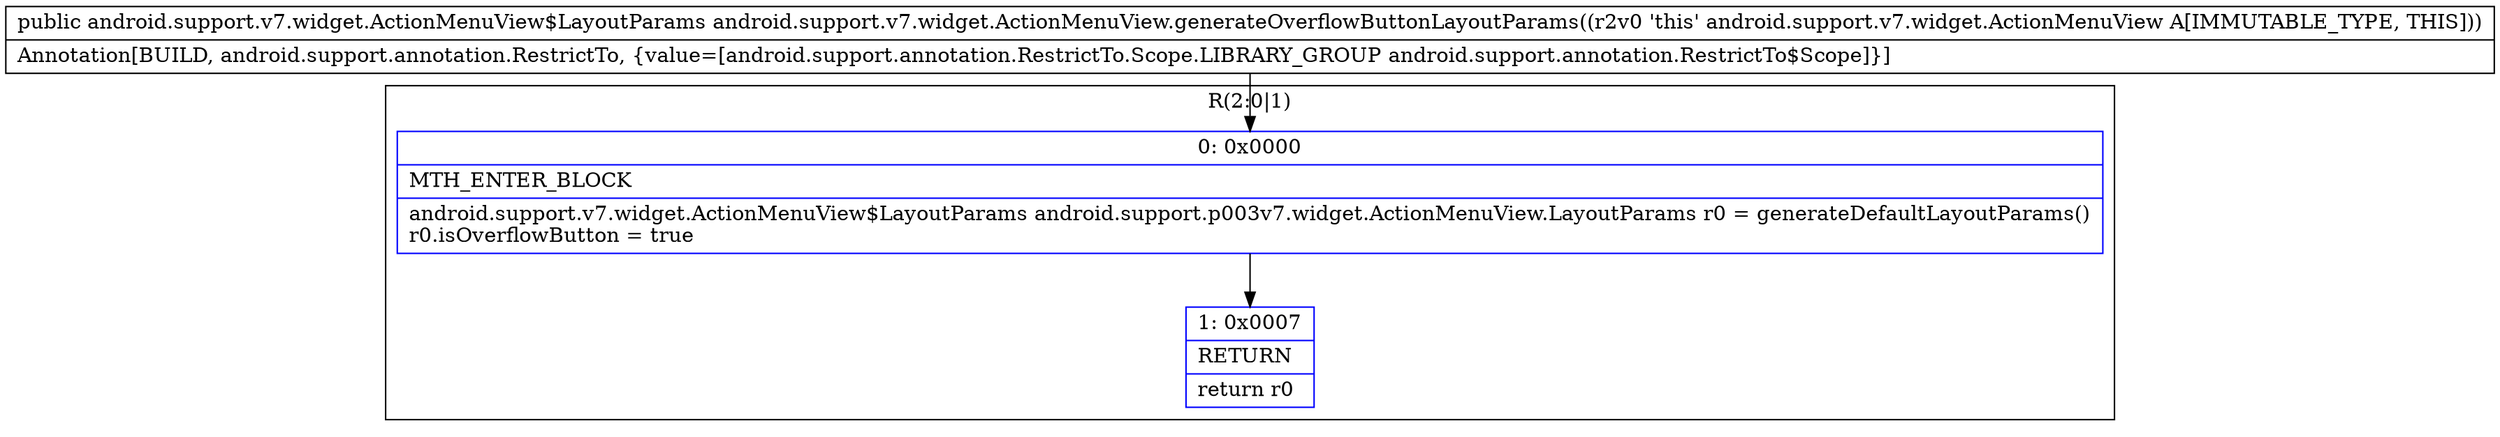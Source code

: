digraph "CFG forandroid.support.v7.widget.ActionMenuView.generateOverflowButtonLayoutParams()Landroid\/support\/v7\/widget\/ActionMenuView$LayoutParams;" {
subgraph cluster_Region_1865839714 {
label = "R(2:0|1)";
node [shape=record,color=blue];
Node_0 [shape=record,label="{0\:\ 0x0000|MTH_ENTER_BLOCK\l|android.support.v7.widget.ActionMenuView$LayoutParams android.support.p003v7.widget.ActionMenuView.LayoutParams r0 = generateDefaultLayoutParams()\lr0.isOverflowButton = true\l}"];
Node_1 [shape=record,label="{1\:\ 0x0007|RETURN\l|return r0\l}"];
}
MethodNode[shape=record,label="{public android.support.v7.widget.ActionMenuView$LayoutParams android.support.v7.widget.ActionMenuView.generateOverflowButtonLayoutParams((r2v0 'this' android.support.v7.widget.ActionMenuView A[IMMUTABLE_TYPE, THIS]))  | Annotation[BUILD, android.support.annotation.RestrictTo, \{value=[android.support.annotation.RestrictTo.Scope.LIBRARY_GROUP android.support.annotation.RestrictTo$Scope]\}]\l}"];
MethodNode -> Node_0;
Node_0 -> Node_1;
}

